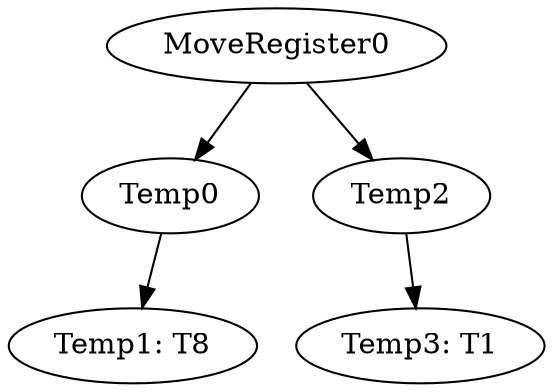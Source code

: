 digraph {
	ordering = out;
	MoveRegister0 -> Temp0;
	MoveRegister0 -> Temp2;
	Temp2 -> "Temp3: T1";
	Temp0 -> "Temp1: T8";
}

